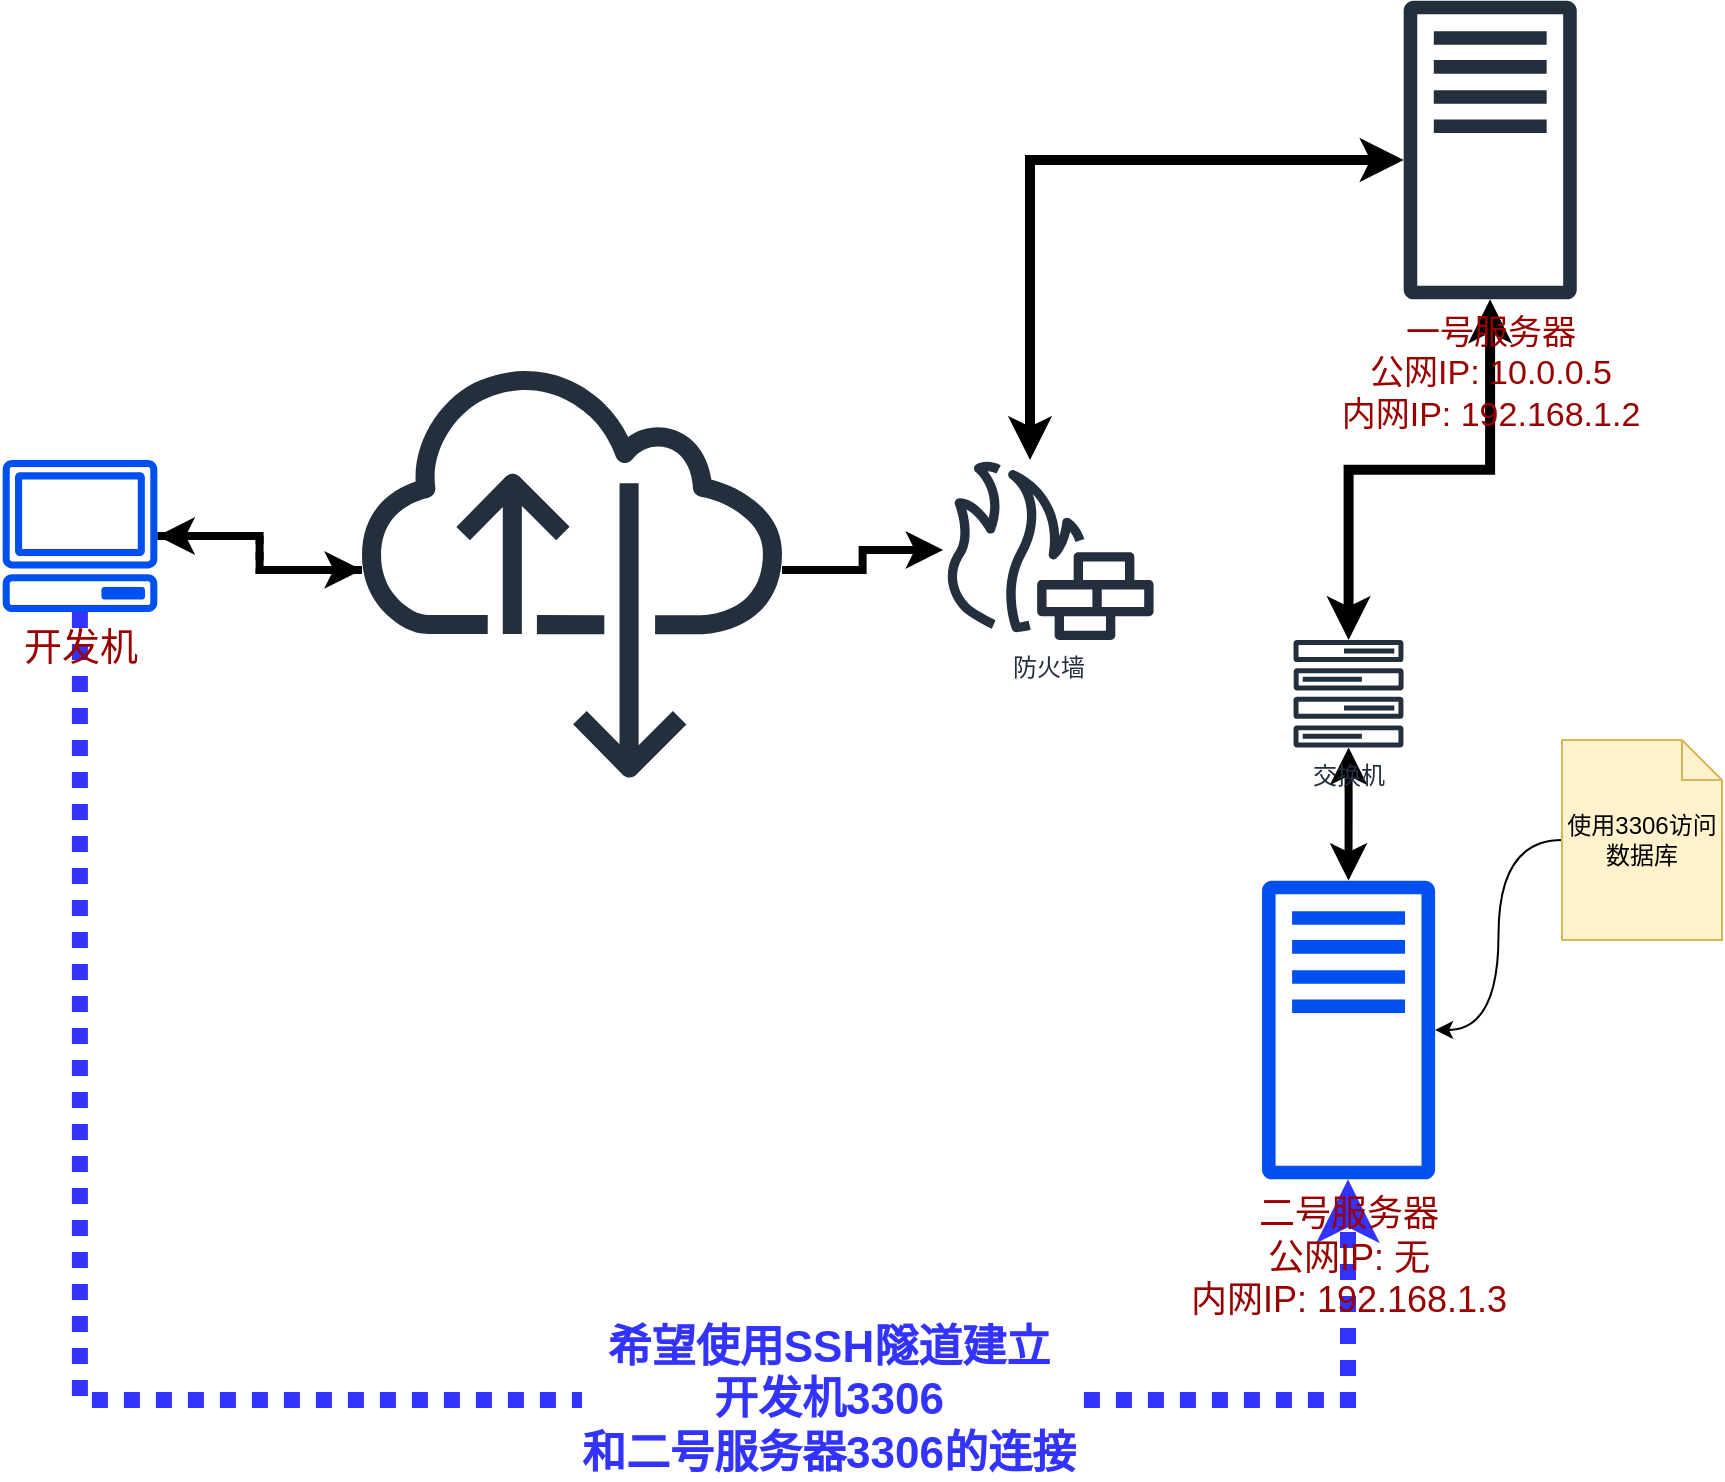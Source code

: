 <mxfile version="20.2.7" type="github"><diagram id="gDx3dE7Z07dENn-9OQqt" name="第 1 页"><mxGraphModel dx="1426" dy="802" grid="0" gridSize="10" guides="1" tooltips="1" connect="1" arrows="1" fold="1" page="1" pageScale="1" pageWidth="1700" pageHeight="1100" math="0" shadow="0"><root><mxCell id="0"/><mxCell id="1" parent="0"/><mxCell id="H5xxp-wKON-yO_jkb3aE-12" style="edgeStyle=orthogonalEdgeStyle;rounded=0;orthogonalLoop=1;jettySize=auto;html=1;strokeWidth=4;" edge="1" parent="1" source="H5xxp-wKON-yO_jkb3aE-1" target="H5xxp-wKON-yO_jkb3aE-2"><mxGeometry relative="1" as="geometry"/></mxCell><mxCell id="H5xxp-wKON-yO_jkb3aE-19" style="edgeStyle=orthogonalEdgeStyle;rounded=0;orthogonalLoop=1;jettySize=auto;html=1;dashed=1;dashPattern=1 1;strokeWidth=8;strokeColor=#3333FF;" edge="1" parent="1" source="H5xxp-wKON-yO_jkb3aE-1" target="H5xxp-wKON-yO_jkb3aE-6"><mxGeometry relative="1" as="geometry"><mxPoint x="890" y="740" as="targetPoint"/><Array as="points"><mxPoint x="239" y="730"/><mxPoint x="873" y="730"/></Array></mxGeometry></mxCell><mxCell id="H5xxp-wKON-yO_jkb3aE-20" value="希望使用SSH隧道建立&lt;br style=&quot;font-size: 22px;&quot;&gt;开发机3306&lt;br style=&quot;font-size: 22px;&quot;&gt;和二号服务器3306的连接" style="edgeLabel;html=1;align=center;verticalAlign=middle;resizable=0;points=[];fontColor=#3333FF;fontSize=22;fontStyle=1" vertex="1" connectable="0" parent="H5xxp-wKON-yO_jkb3aE-19"><mxGeometry x="0.349" y="1" relative="1" as="geometry"><mxPoint y="1" as="offset"/></mxGeometry></mxCell><mxCell id="H5xxp-wKON-yO_jkb3aE-1" value="&lt;font color=&quot;#990000&quot; style=&quot;font-size: 19px;&quot;&gt;开发机&lt;/font&gt;" style="sketch=0;outlineConnect=0;fillColor=#0050ef;strokeColor=#001DBC;dashed=0;verticalLabelPosition=bottom;verticalAlign=top;align=center;html=1;fontSize=12;fontStyle=0;aspect=fixed;pointerEvents=1;shape=mxgraph.aws4.client;fontColor=#ffffff;" vertex="1" parent="1"><mxGeometry x="200" y="260" width="78" height="76" as="geometry"/></mxCell><mxCell id="H5xxp-wKON-yO_jkb3aE-13" style="edgeStyle=orthogonalEdgeStyle;rounded=0;orthogonalLoop=1;jettySize=auto;html=1;strokeWidth=4;" edge="1" parent="1" source="H5xxp-wKON-yO_jkb3aE-2" target="H5xxp-wKON-yO_jkb3aE-3"><mxGeometry relative="1" as="geometry"/></mxCell><mxCell id="H5xxp-wKON-yO_jkb3aE-21" value="" style="edgeStyle=orthogonalEdgeStyle;rounded=0;orthogonalLoop=1;jettySize=auto;html=1;dashed=1;dashPattern=1 1;strokeWidth=4;" edge="1" parent="1" source="H5xxp-wKON-yO_jkb3aE-2" target="H5xxp-wKON-yO_jkb3aE-1"><mxGeometry relative="1" as="geometry"/></mxCell><mxCell id="H5xxp-wKON-yO_jkb3aE-2" value="" style="sketch=0;outlineConnect=0;fontColor=#232F3E;gradientColor=none;fillColor=#232F3D;strokeColor=none;dashed=0;verticalLabelPosition=bottom;verticalAlign=top;align=center;html=1;fontSize=12;fontStyle=0;aspect=fixed;pointerEvents=1;shape=mxgraph.aws4.internet_alt22;" vertex="1" parent="1"><mxGeometry x="380" y="210" width="210" height="210" as="geometry"/></mxCell><mxCell id="H5xxp-wKON-yO_jkb3aE-23" style="edgeStyle=orthogonalEdgeStyle;rounded=0;orthogonalLoop=1;jettySize=auto;html=1;fontSize=17;fontColor=#990000;strokeWidth=5;startArrow=classic;startFill=1;" edge="1" parent="1" source="H5xxp-wKON-yO_jkb3aE-3" target="H5xxp-wKON-yO_jkb3aE-4"><mxGeometry relative="1" as="geometry"><Array as="points"><mxPoint x="714" y="110"/></Array></mxGeometry></mxCell><mxCell id="H5xxp-wKON-yO_jkb3aE-3" value="防火墙" style="sketch=0;outlineConnect=0;fontColor=#232F3E;gradientColor=none;fillColor=#232F3D;strokeColor=none;dashed=0;verticalLabelPosition=bottom;verticalAlign=top;align=center;html=1;fontSize=12;fontStyle=0;aspect=fixed;pointerEvents=1;shape=mxgraph.aws4.generic_firewall;" vertex="1" parent="1"><mxGeometry x="670" y="260" width="106.37" height="90" as="geometry"/></mxCell><mxCell id="H5xxp-wKON-yO_jkb3aE-16" style="edgeStyle=orthogonalEdgeStyle;rounded=0;orthogonalLoop=1;jettySize=auto;html=1;strokeWidth=5;startArrow=classic;startFill=1;" edge="1" parent="1" source="H5xxp-wKON-yO_jkb3aE-4" target="H5xxp-wKON-yO_jkb3aE-5"><mxGeometry relative="1" as="geometry"/></mxCell><mxCell id="H5xxp-wKON-yO_jkb3aE-4" value="&lt;font style=&quot;font-size: 17px;&quot; color=&quot;#990000&quot;&gt;一号服务器&lt;br&gt;公网IP: 10.0.0.5&lt;br&gt;内网IP: 192.168.1.2&lt;/font&gt;" style="sketch=0;outlineConnect=0;fontColor=#232F3E;gradientColor=none;fillColor=#232F3D;strokeColor=none;dashed=0;verticalLabelPosition=bottom;verticalAlign=top;align=center;html=1;fontSize=12;fontStyle=0;aspect=fixed;pointerEvents=1;shape=mxgraph.aws4.traditional_server;" vertex="1" parent="1"><mxGeometry x="900.84" y="30" width="86.54" height="150" as="geometry"/></mxCell><mxCell id="H5xxp-wKON-yO_jkb3aE-11" style="edgeStyle=orthogonalEdgeStyle;rounded=0;orthogonalLoop=1;jettySize=auto;html=1;strokeWidth=4;startArrow=classic;startFill=1;" edge="1" parent="1" source="H5xxp-wKON-yO_jkb3aE-5" target="H5xxp-wKON-yO_jkb3aE-6"><mxGeometry relative="1" as="geometry"/></mxCell><mxCell id="H5xxp-wKON-yO_jkb3aE-5" value="交换机" style="sketch=0;outlineConnect=0;fontColor=#232F3E;gradientColor=none;fillColor=#232F3D;strokeColor=none;dashed=0;verticalLabelPosition=bottom;verticalAlign=top;align=center;html=1;fontSize=12;fontStyle=0;aspect=fixed;pointerEvents=1;shape=mxgraph.aws4.forums;" vertex="1" parent="1"><mxGeometry x="845.71" y="350" width="55.13" height="53.72" as="geometry"/></mxCell><mxCell id="H5xxp-wKON-yO_jkb3aE-6" value="&lt;font style=&quot;font-size: 18px;&quot; color=&quot;#990000&quot;&gt;二号服务器&lt;br&gt;公网IP: 无&lt;br&gt;内网IP: 192.168.1.3&lt;/font&gt;" style="sketch=0;outlineConnect=0;fontColor=#ffffff;fillColor=#0050ef;strokeColor=#001DBC;dashed=0;verticalLabelPosition=bottom;verticalAlign=top;align=center;html=1;fontSize=12;fontStyle=0;aspect=fixed;pointerEvents=1;shape=mxgraph.aws4.traditional_server;" vertex="1" parent="1"><mxGeometry x="830" y="470" width="86.54" height="150" as="geometry"/></mxCell><mxCell id="H5xxp-wKON-yO_jkb3aE-9" style="edgeStyle=orthogonalEdgeStyle;orthogonalLoop=1;jettySize=auto;html=1;curved=1;" edge="1" parent="1" source="H5xxp-wKON-yO_jkb3aE-8" target="H5xxp-wKON-yO_jkb3aE-6"><mxGeometry relative="1" as="geometry"/></mxCell><mxCell id="H5xxp-wKON-yO_jkb3aE-8" value="使用3306访问数据库" style="shape=note;size=20;whiteSpace=wrap;html=1;fillColor=#fff2cc;strokeColor=#d6b656;" vertex="1" parent="1"><mxGeometry x="980" y="400" width="80" height="100" as="geometry"/></mxCell></root></mxGraphModel></diagram></mxfile>